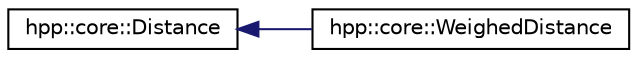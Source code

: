digraph "Graphical Class Hierarchy"
{
  edge [fontname="Helvetica",fontsize="10",labelfontname="Helvetica",labelfontsize="10"];
  node [fontname="Helvetica",fontsize="10",shape=record];
  rankdir="LR";
  Node1 [label="hpp::core::Distance",height=0.2,width=0.4,color="black", fillcolor="white", style="filled",URL="$a00020.html",tooltip="Abstract class for distance between configurations. "];
  Node1 -> Node2 [dir="back",color="midnightblue",fontsize="10",style="solid",fontname="Helvetica"];
  Node2 [label="hpp::core::WeighedDistance",height=0.2,width=0.4,color="black", fillcolor="white", style="filled",URL="$a00055.html",tooltip="Weighed distance between configurations. "];
}
